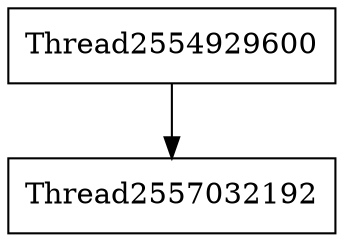 digraph G {
graph[center=true];
Thread2554929600 [shape=box,color=black];
Thread2554929600 -> Thread2557032192 [arrowhead=normal];
Thread2557032192 [shape=box,color=black];
}
